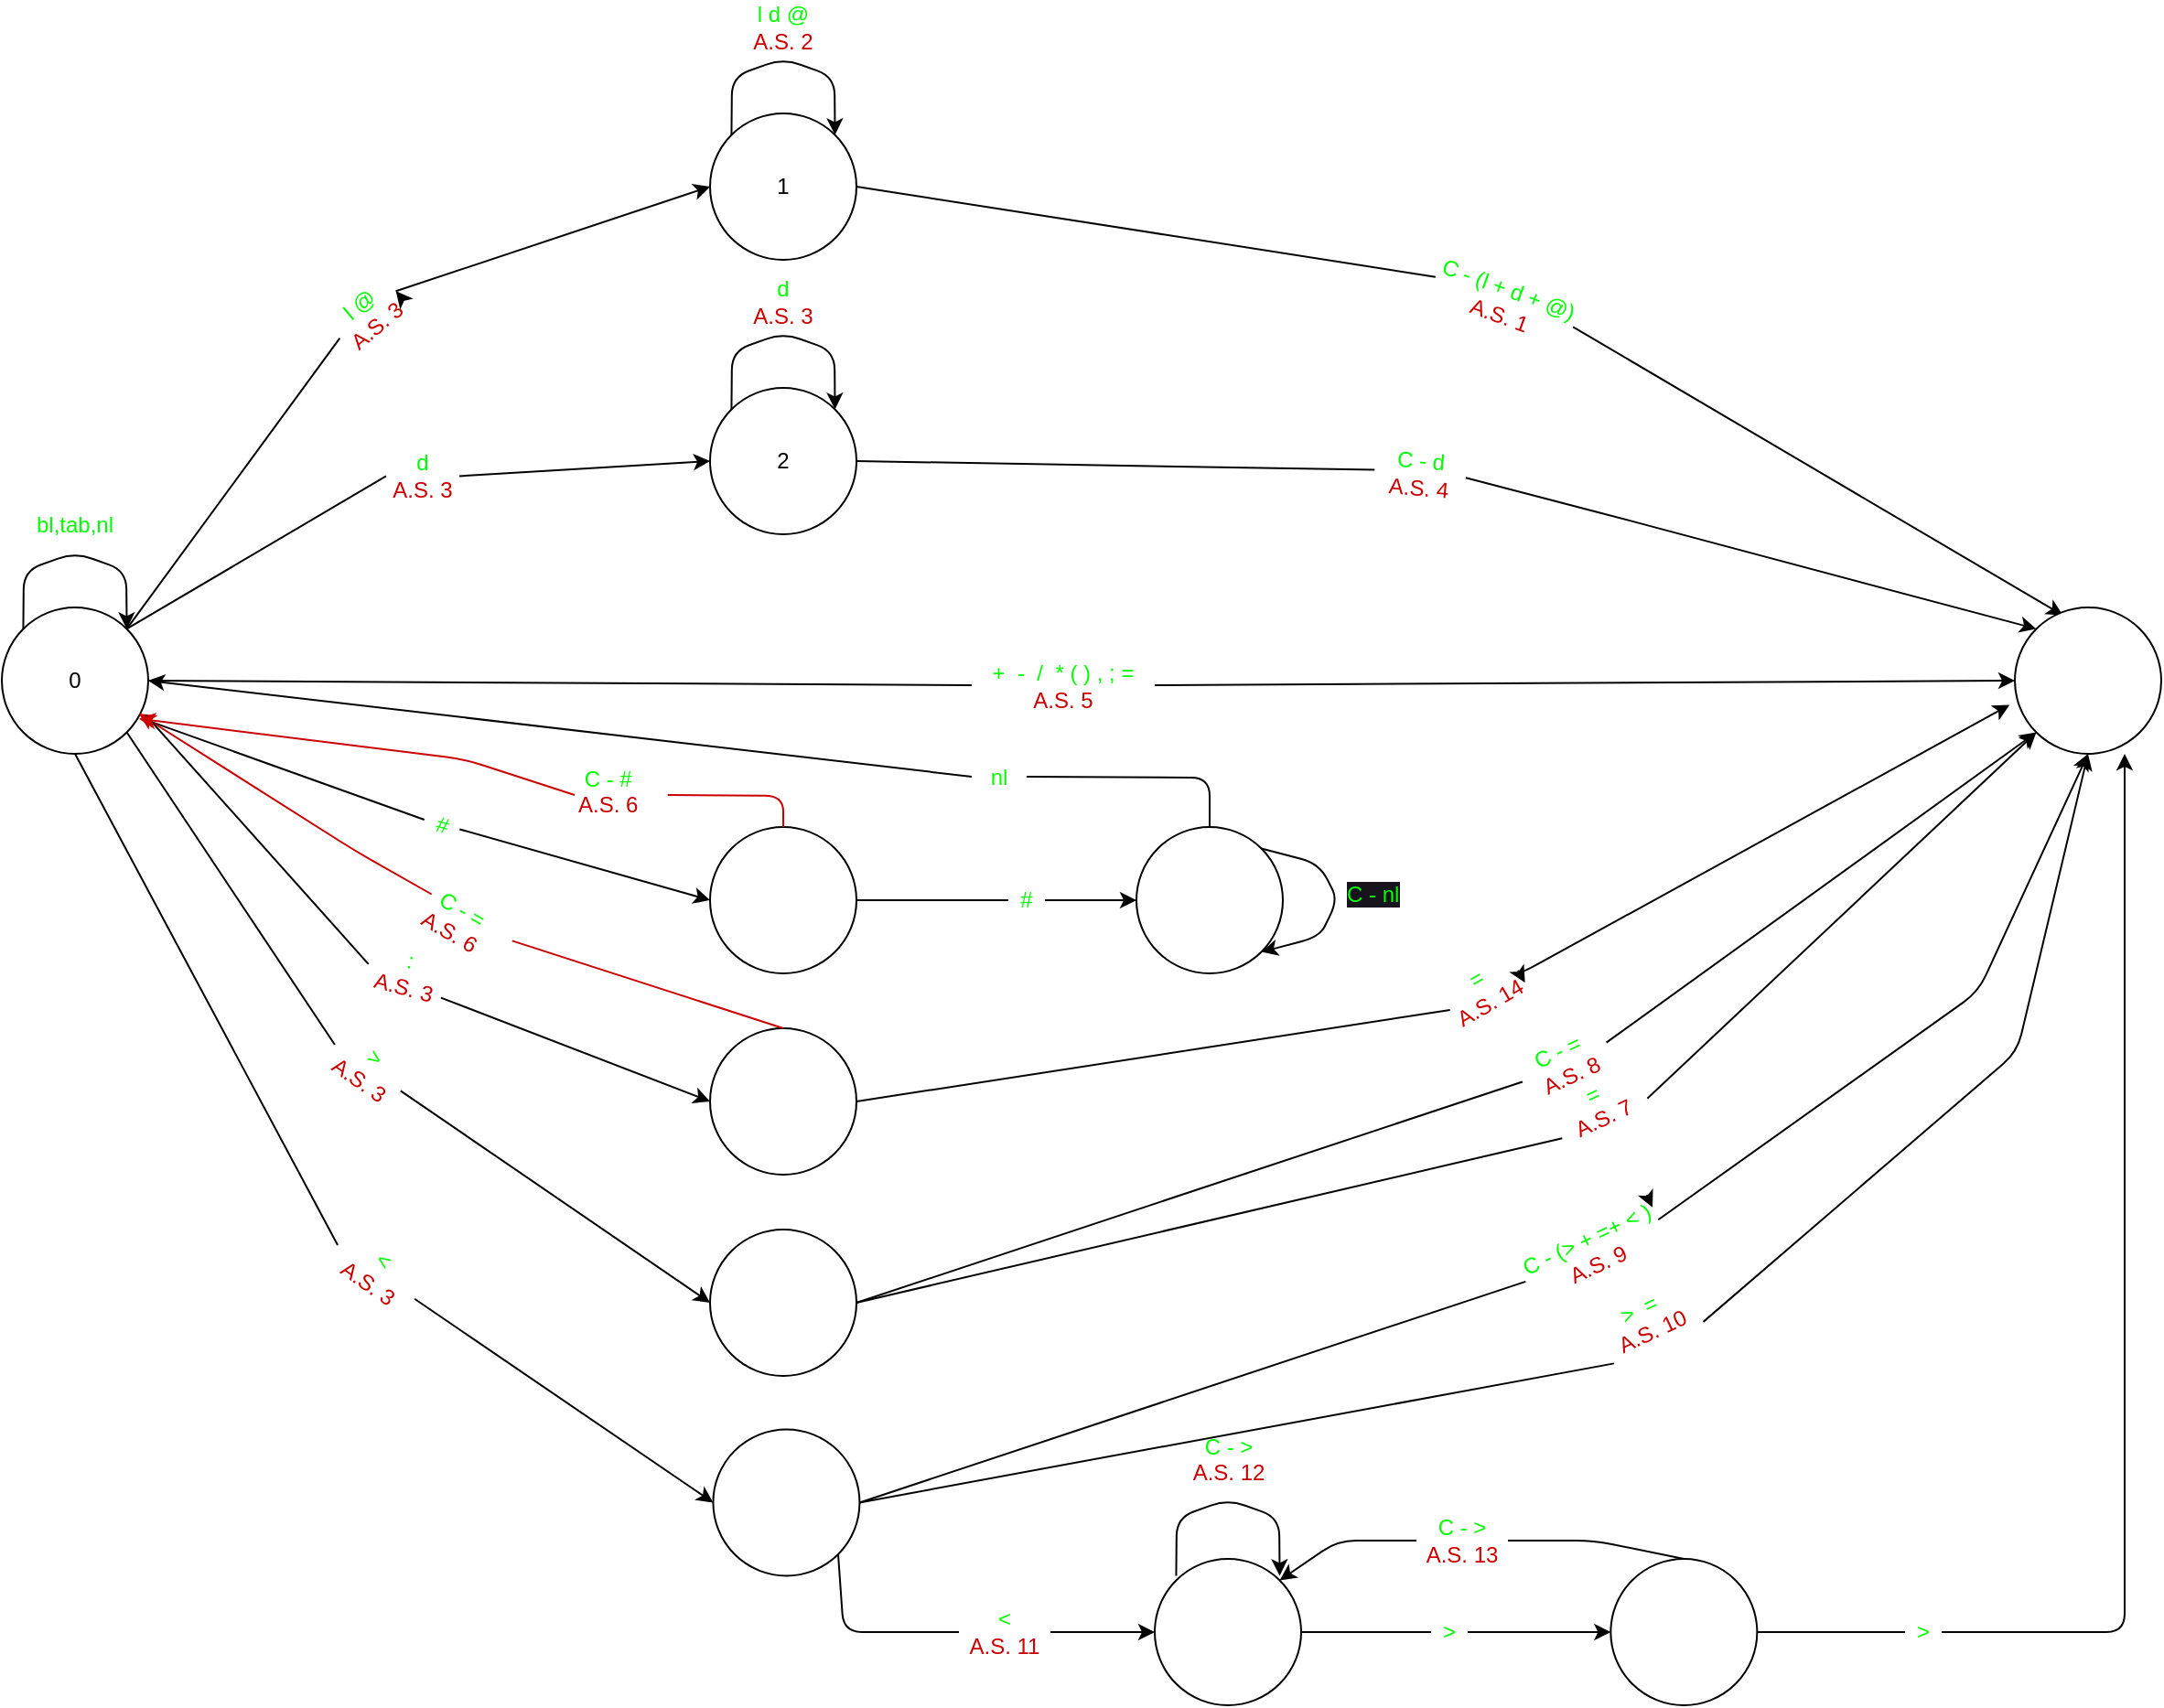 <mxfile>
    <diagram id="zJP9Rn_apFHwhB3t_4ZS" name="Page-1">
        <mxGraphModel dx="3006" dy="446" grid="0" gridSize="10" guides="1" tooltips="1" connect="1" arrows="1" fold="1" page="0" pageScale="1" pageWidth="827" pageHeight="1169" math="0" shadow="0">
            <root>
                <mxCell id="0"/>
                <mxCell id="1" parent="0"/>
                <mxCell id="36" style="edgeStyle=none;html=1;exitX=1;exitY=0.5;exitDx=0;exitDy=0;entryX=0;entryY=0.5;entryDx=0;entryDy=0;fontColor=#FFFFFF;startArrow=none;" parent="1" source="42" target="34" edge="1">
                    <mxGeometry relative="1" as="geometry"/>
                </mxCell>
                <mxCell id="51" style="edgeStyle=none;html=1;entryX=0;entryY=0.5;entryDx=0;entryDy=0;fontColor=#00FF00;startArrow=none;exitX=1;exitY=0.75;exitDx=0;exitDy=0;" parent="1" source="52" target="50" edge="1">
                    <mxGeometry relative="1" as="geometry">
                        <mxPoint x="-973" y="627" as="sourcePoint"/>
                    </mxGeometry>
                </mxCell>
                <mxCell id="59" style="edgeStyle=none;html=1;exitX=1;exitY=0.5;exitDx=0;exitDy=0;entryX=0;entryY=0.5;entryDx=0;entryDy=0;fontColor=#00FF00;startArrow=none;" parent="1" source="63" target="58" edge="1">
                    <mxGeometry relative="1" as="geometry">
                        <Array as="points"/>
                    </mxGeometry>
                </mxCell>
                <mxCell id="2" value="0" style="ellipse;whiteSpace=wrap;html=1;aspect=fixed;" parent="1" vertex="1">
                    <mxGeometry x="-1203" y="417" width="80" height="80" as="geometry"/>
                </mxCell>
                <mxCell id="3" value="" style="endArrow=classic;html=1;exitX=0;exitY=0;exitDx=0;exitDy=0;entryX=1;entryY=0;entryDx=0;entryDy=0;" parent="1" source="2" target="2" edge="1">
                    <mxGeometry width="50" height="50" relative="1" as="geometry">
                        <mxPoint x="-1183" y="487" as="sourcePoint"/>
                        <mxPoint x="-1133" y="437" as="targetPoint"/>
                        <Array as="points">
                            <mxPoint x="-1191" y="397"/>
                            <mxPoint x="-1163" y="387"/>
                            <mxPoint x="-1135" y="397"/>
                        </Array>
                    </mxGeometry>
                </mxCell>
                <mxCell id="4" value="&lt;font color=&quot;#00ff00&quot;&gt;bl,tab,nl&lt;/font&gt;" style="text;html=1;strokeColor=none;fillColor=none;align=center;verticalAlign=middle;whiteSpace=wrap;rounded=0;" parent="1" vertex="1">
                    <mxGeometry x="-1193" y="357" width="60" height="30" as="geometry"/>
                </mxCell>
                <mxCell id="5" value="" style="endArrow=classic;html=1;entryX=0;entryY=0.5;entryDx=0;entryDy=0;startArrow=none;exitX=1;exitY=0.5;exitDx=0;exitDy=0;" parent="1" source="15" target="6" edge="1">
                    <mxGeometry width="50" height="50" relative="1" as="geometry">
                        <mxPoint x="-1023" y="267" as="sourcePoint"/>
                        <mxPoint x="-773" y="187" as="targetPoint"/>
                    </mxGeometry>
                </mxCell>
                <mxCell id="28" style="edgeStyle=none;html=1;entryX=0.329;entryY=0.054;entryDx=0;entryDy=0;fontColor=#00FF00;startArrow=none;exitX=1;exitY=0.5;exitDx=0;exitDy=0;entryPerimeter=0;" parent="1" source="29" target="24" edge="1">
                    <mxGeometry relative="1" as="geometry">
                        <mxPoint x="-213" y="177" as="sourcePoint"/>
                        <Array as="points"/>
                    </mxGeometry>
                </mxCell>
                <mxCell id="6" value="1" style="ellipse;whiteSpace=wrap;html=1;aspect=fixed;" parent="1" vertex="1">
                    <mxGeometry x="-816" y="147" width="80" height="80" as="geometry"/>
                </mxCell>
                <mxCell id="7" value="" style="endArrow=classic;html=1;exitX=0;exitY=0;exitDx=0;exitDy=0;entryX=1;entryY=0;entryDx=0;entryDy=0;" parent="1" edge="1">
                    <mxGeometry width="50" height="50" relative="1" as="geometry">
                        <mxPoint x="-804.284" y="158.716" as="sourcePoint"/>
                        <mxPoint x="-747.716" y="158.716" as="targetPoint"/>
                        <Array as="points">
                            <mxPoint x="-804" y="127"/>
                            <mxPoint x="-776" y="117"/>
                            <mxPoint x="-748" y="127"/>
                        </Array>
                    </mxGeometry>
                </mxCell>
                <mxCell id="31" style="edgeStyle=none;html=1;entryX=0;entryY=0;entryDx=0;entryDy=0;fontColor=#00FF00;startArrow=none;exitX=1;exitY=0.5;exitDx=0;exitDy=0;" parent="1" source="32" target="24" edge="1">
                    <mxGeometry relative="1" as="geometry">
                        <mxPoint x="-293" y="327" as="sourcePoint"/>
                        <Array as="points">
                            <mxPoint x="-323" y="367"/>
                        </Array>
                    </mxGeometry>
                </mxCell>
                <mxCell id="11" value="2" style="ellipse;whiteSpace=wrap;html=1;aspect=fixed;" parent="1" vertex="1">
                    <mxGeometry x="-816" y="297" width="80" height="80" as="geometry"/>
                </mxCell>
                <mxCell id="12" value="" style="endArrow=classic;html=1;exitX=0;exitY=0;exitDx=0;exitDy=0;entryX=1;entryY=0;entryDx=0;entryDy=0;" parent="1" edge="1">
                    <mxGeometry width="50" height="50" relative="1" as="geometry">
                        <mxPoint x="-804.284" y="308.716" as="sourcePoint"/>
                        <mxPoint x="-747.716" y="308.716" as="targetPoint"/>
                        <Array as="points">
                            <mxPoint x="-804" y="277"/>
                            <mxPoint x="-776" y="267"/>
                            <mxPoint x="-748" y="277"/>
                        </Array>
                    </mxGeometry>
                </mxCell>
                <mxCell id="13" value="&lt;font color=&quot;#00ff00&quot;&gt;d&lt;br&gt;&lt;/font&gt;&lt;span style=&quot;color: rgb(204, 0, 0);&quot;&gt;A.S. 3&lt;/span&gt;&lt;font color=&quot;#00ff00&quot;&gt;&lt;br&gt;&lt;/font&gt;" style="text;html=1;strokeColor=none;fillColor=none;align=center;verticalAlign=middle;whiteSpace=wrap;rounded=0;" parent="1" vertex="1">
                    <mxGeometry x="-806" y="240" width="60" height="20" as="geometry"/>
                </mxCell>
                <mxCell id="17" value="" style="endArrow=none;html=1;exitX=1;exitY=0;exitDx=0;exitDy=0;entryX=0;entryY=0.5;entryDx=0;entryDy=0;" parent="1" source="2" target="15" edge="1">
                    <mxGeometry width="50" height="50" relative="1" as="geometry">
                        <mxPoint x="-1123" y="457" as="sourcePoint"/>
                        <mxPoint x="-816.0" y="177" as="targetPoint"/>
                    </mxGeometry>
                </mxCell>
                <mxCell id="15" value="&lt;font color=&quot;#00ff00&quot;&gt;l @&lt;/font&gt;&lt;br&gt;A.S. 3" style="text;html=1;strokeColor=none;fillColor=none;align=center;verticalAlign=middle;whiteSpace=wrap;rounded=0;fontColor=#CC0000;rotation=-40;" parent="1" vertex="1">
                    <mxGeometry x="-1023" y="247" width="40" height="20" as="geometry"/>
                </mxCell>
                <mxCell id="18" value="" style="endArrow=classic;html=1;entryX=0;entryY=0.5;entryDx=0;entryDy=0;startArrow=none;exitX=1;exitY=0.5;exitDx=0;exitDy=0;" parent="1" source="20" target="11" edge="1">
                    <mxGeometry width="50" height="50" relative="1" as="geometry">
                        <mxPoint x="-973" y="390.7" as="sourcePoint"/>
                        <mxPoint x="-766.0" y="187.13" as="targetPoint"/>
                    </mxGeometry>
                </mxCell>
                <mxCell id="19" value="" style="endArrow=none;html=1;exitX=1;exitY=0;exitDx=0;exitDy=0;entryX=0;entryY=0.5;entryDx=0;entryDy=0;" parent="1" source="2" target="20" edge="1">
                    <mxGeometry width="50" height="50" relative="1" as="geometry">
                        <mxPoint x="-1073" y="297.13" as="sourcePoint"/>
                        <mxPoint x="-766.0" y="300.7" as="targetPoint"/>
                    </mxGeometry>
                </mxCell>
                <mxCell id="20" value="&lt;font color=&quot;#00ff00&quot;&gt;d&lt;/font&gt;&lt;br&gt;A.S. 3" style="text;html=1;strokeColor=none;fillColor=none;align=center;verticalAlign=middle;whiteSpace=wrap;rounded=0;fontColor=#CC0000;rotation=0;" parent="1" vertex="1">
                    <mxGeometry x="-993" y="333.43" width="40" height="23.57" as="geometry"/>
                </mxCell>
                <mxCell id="22" value="&lt;font color=&quot;#00ff00&quot;&gt;l d @&lt;br&gt;&lt;/font&gt;&lt;span style=&quot;color: rgb(204, 0, 0);&quot;&gt;A.S. 2&lt;/span&gt;&lt;font color=&quot;#00ff00&quot;&gt;&lt;br&gt;&lt;/font&gt;" style="text;html=1;strokeColor=none;fillColor=none;align=center;verticalAlign=middle;whiteSpace=wrap;rounded=0;" parent="1" vertex="1">
                    <mxGeometry x="-806" y="90" width="60" height="20" as="geometry"/>
                </mxCell>
                <mxCell id="24" value="F" style="ellipse;whiteSpace=wrap;html=1;aspect=fixed;fontColor=#FFFFFF;" parent="1" vertex="1">
                    <mxGeometry x="-103" y="417" width="80" height="80" as="geometry"/>
                </mxCell>
                <mxCell id="25" value="" style="endArrow=classic;html=1;fontColor=#FFFFFF;exitX=1;exitY=0.5;exitDx=0;exitDy=0;entryX=0;entryY=0.5;entryDx=0;entryDy=0;startArrow=none;" parent="1" source="26" target="24" edge="1">
                    <mxGeometry width="50" height="50" relative="1" as="geometry">
                        <mxPoint x="-673" y="467" as="sourcePoint"/>
                        <mxPoint x="-623" y="417" as="targetPoint"/>
                    </mxGeometry>
                </mxCell>
                <mxCell id="27" value="" style="endArrow=none;html=1;fontColor=#FFFFFF;exitX=1;exitY=0.5;exitDx=0;exitDy=0;entryX=0;entryY=0.5;entryDx=0;entryDy=0;" parent="1" source="2" target="26" edge="1">
                    <mxGeometry width="50" height="50" relative="1" as="geometry">
                        <mxPoint x="-1123" y="457" as="sourcePoint"/>
                        <mxPoint x="-103" y="457" as="targetPoint"/>
                    </mxGeometry>
                </mxCell>
                <mxCell id="26" value="&lt;font color=&quot;#00ff00&quot;&gt;+&amp;nbsp;&lt;/font&gt;&amp;nbsp;&lt;font color=&quot;#00ff00&quot;&gt;-&amp;nbsp;&lt;/font&gt;&amp;nbsp;&lt;font color=&quot;#00ff00&quot;&gt;/&amp;nbsp;&lt;/font&gt;&amp;nbsp;&lt;font color=&quot;#00ff00&quot;&gt;*&lt;/font&gt;&lt;font color=&quot;#00ff00&quot;&gt;&amp;nbsp;( ) , ; =&lt;br&gt;&lt;/font&gt;&lt;span style=&quot;color: rgb(204, 0, 0);&quot;&gt;A.S. 5&lt;/span&gt;&lt;font color=&quot;#00ff00&quot;&gt;&lt;br&gt;&lt;/font&gt;" style="text;html=1;strokeColor=none;fillColor=none;align=center;verticalAlign=middle;whiteSpace=wrap;rounded=0;fontColor=#FFFFFF;" parent="1" vertex="1">
                    <mxGeometry x="-673" y="447" width="100" height="25" as="geometry"/>
                </mxCell>
                <mxCell id="30" value="" style="edgeStyle=none;html=1;exitX=1;exitY=0.5;exitDx=0;exitDy=0;entryX=0;entryY=0.5;entryDx=0;entryDy=0;fontColor=#00FF00;endArrow=none;" parent="1" source="6" target="29" edge="1">
                    <mxGeometry relative="1" as="geometry">
                        <mxPoint x="-736.0" y="177" as="sourcePoint"/>
                        <mxPoint x="-91.284" y="428.716" as="targetPoint"/>
                        <Array as="points"/>
                    </mxGeometry>
                </mxCell>
                <mxCell id="29" value="&lt;font color=&quot;#00ff00&quot;&gt;C - (l + d + @)&lt;/font&gt;&lt;br&gt;A.S. 1" style="text;html=1;strokeColor=none;fillColor=none;align=center;verticalAlign=middle;whiteSpace=wrap;rounded=0;fontColor=#CC0000;rotation=20;" parent="1" vertex="1">
                    <mxGeometry x="-422.0" y="240" width="80" height="20" as="geometry"/>
                </mxCell>
                <mxCell id="33" value="" style="edgeStyle=none;html=1;exitX=1;exitY=0.5;exitDx=0;exitDy=0;entryX=0;entryY=0.5;entryDx=0;entryDy=0;fontColor=#00FF00;endArrow=none;" parent="1" source="11" target="32" edge="1">
                    <mxGeometry relative="1" as="geometry">
                        <mxPoint x="-736.0" y="337" as="sourcePoint"/>
                        <mxPoint x="-91.284" y="428.716" as="targetPoint"/>
                        <Array as="points"/>
                    </mxGeometry>
                </mxCell>
                <mxCell id="32" value="&lt;font color=&quot;#00ff00&quot;&gt;C - d&lt;/font&gt;&lt;br&gt;A.S. 4" style="text;html=1;strokeColor=none;fillColor=none;align=center;verticalAlign=middle;whiteSpace=wrap;rounded=0;fontColor=#CC0000;rotation=5;" parent="1" vertex="1">
                    <mxGeometry x="-452.94" y="333.91" width="50" height="20.09" as="geometry"/>
                </mxCell>
                <mxCell id="37" style="edgeStyle=none;html=1;exitX=1;exitY=0.5;exitDx=0;exitDy=0;entryX=0;entryY=0.5;entryDx=0;entryDy=0;fontColor=#FFFFFF;startArrow=none;" parent="1" source="44" target="35" edge="1">
                    <mxGeometry relative="1" as="geometry"/>
                </mxCell>
                <mxCell id="34" value="&lt;font color=&quot;#ffffff&quot;&gt;3&lt;/font&gt;" style="ellipse;whiteSpace=wrap;html=1;aspect=fixed;fontColor=#00FF00;" parent="1" vertex="1">
                    <mxGeometry x="-816" y="537" width="80" height="80" as="geometry"/>
                </mxCell>
                <mxCell id="38" style="edgeStyle=none;html=1;exitX=0;exitY=0.5;exitDx=0;exitDy=0;entryX=1;entryY=0.5;entryDx=0;entryDy=0;fontColor=#FFFFFF;startArrow=none;" parent="1" source="39" target="2" edge="1">
                    <mxGeometry relative="1" as="geometry">
                        <Array as="points"/>
                    </mxGeometry>
                </mxCell>
                <mxCell id="35" value="&lt;font color=&quot;#ffffff&quot;&gt;4&lt;/font&gt;" style="ellipse;whiteSpace=wrap;html=1;aspect=fixed;fontColor=#00FF00;" parent="1" vertex="1">
                    <mxGeometry x="-583" y="537" width="80" height="80" as="geometry"/>
                </mxCell>
                <mxCell id="41" value="" style="edgeStyle=none;html=1;exitX=0.5;exitY=0;exitDx=0;exitDy=0;fontColor=#FFFFFF;endArrow=none;entryX=1;entryY=0.5;entryDx=0;entryDy=0;" parent="1" source="35" target="39" edge="1">
                    <mxGeometry relative="1" as="geometry">
                        <mxPoint x="-503.0" y="577" as="sourcePoint"/>
                        <mxPoint x="-593" y="527" as="targetPoint"/>
                        <Array as="points">
                            <mxPoint x="-543" y="510"/>
                        </Array>
                    </mxGeometry>
                </mxCell>
                <mxCell id="39" value="&lt;font color=&quot;#00ff00&quot;&gt;nl&lt;/font&gt;" style="text;html=1;strokeColor=none;fillColor=none;align=center;verticalAlign=middle;whiteSpace=wrap;rounded=0;fontColor=#FFFFFF;" parent="1" vertex="1">
                    <mxGeometry x="-673" y="497" width="30" height="25" as="geometry"/>
                </mxCell>
                <mxCell id="43" value="" style="edgeStyle=none;html=1;entryX=0;entryY=0.5;entryDx=0;entryDy=0;fontColor=#FFFFFF;endArrow=none;exitX=0.961;exitY=0.76;exitDx=0;exitDy=0;exitPerimeter=0;" parent="1" source="2" target="42" edge="1">
                    <mxGeometry relative="1" as="geometry">
                        <mxPoint x="-1135" y="485" as="sourcePoint"/>
                        <mxPoint x="-783.0" y="577" as="targetPoint"/>
                    </mxGeometry>
                </mxCell>
                <mxCell id="42" value="&lt;font color=&quot;#00ff00&quot;&gt;#&lt;/font&gt;" style="text;html=1;strokeColor=none;fillColor=none;align=center;verticalAlign=middle;whiteSpace=wrap;rounded=0;fontColor=#FFFFFF;rotation=15;" parent="1" vertex="1">
                    <mxGeometry x="-972.49" y="518.12" width="20" height="35" as="geometry"/>
                </mxCell>
                <mxCell id="45" value="" style="edgeStyle=none;html=1;exitX=1;exitY=0.5;exitDx=0;exitDy=0;entryX=0;entryY=0.5;entryDx=0;entryDy=0;fontColor=#FFFFFF;endArrow=none;" parent="1" source="34" target="44" edge="1">
                    <mxGeometry relative="1" as="geometry">
                        <mxPoint x="-703.0" y="577" as="sourcePoint"/>
                        <mxPoint x="-583.0" y="577" as="targetPoint"/>
                    </mxGeometry>
                </mxCell>
                <mxCell id="44" value="&lt;font color=&quot;#00ff00&quot;&gt;#&lt;/font&gt;" style="text;html=1;strokeColor=none;fillColor=none;align=center;verticalAlign=middle;whiteSpace=wrap;rounded=0;fontColor=#FFFFFF;rotation=0;" parent="1" vertex="1">
                    <mxGeometry x="-653" y="559.5" width="20" height="35" as="geometry"/>
                </mxCell>
                <mxCell id="48" style="edgeStyle=none;html=1;exitX=1;exitY=0;exitDx=0;exitDy=0;entryX=1;entryY=1;entryDx=0;entryDy=0;fontColor=#FFFFFF;" parent="1" source="35" target="35" edge="1">
                    <mxGeometry relative="1" as="geometry">
                        <Array as="points">
                            <mxPoint x="-483" y="557"/>
                            <mxPoint x="-473" y="577"/>
                            <mxPoint x="-483" y="597"/>
                        </Array>
                    </mxGeometry>
                </mxCell>
                <mxCell id="54" style="edgeStyle=none;html=1;entryX=-0.036;entryY=0.666;entryDx=0;entryDy=0;fontColor=#00FF00;startArrow=none;exitX=1;exitY=0.5;exitDx=0;exitDy=0;entryPerimeter=0;" parent="1" source="56" target="24" edge="1">
                    <mxGeometry relative="1" as="geometry">
                        <mxPoint x="-363" y="647" as="sourcePoint"/>
                        <Array as="points">
                            <mxPoint x="-373" y="617"/>
                        </Array>
                    </mxGeometry>
                </mxCell>
                <mxCell id="97" style="edgeStyle=none;html=1;exitX=0;exitY=0.5;exitDx=0;exitDy=0;stroke=#FF0000;;strokeColor=#CC0000;startArrow=none;entryX=0.937;entryY=0.726;entryDx=0;entryDy=0;entryPerimeter=0;" parent="1" source="99" target="2" edge="1">
                    <mxGeometry relative="1" as="geometry">
                        <mxPoint x="-1080" y="510" as="targetPoint"/>
                        <Array as="points">
                            <mxPoint x="-1010" y="550"/>
                        </Array>
                    </mxGeometry>
                </mxCell>
                <mxCell id="50" value="&lt;span style=&quot;color: rgb(255, 255, 255);&quot;&gt;5&lt;/span&gt;" style="ellipse;whiteSpace=wrap;html=1;aspect=fixed;fontColor=#00FF00;" parent="1" vertex="1">
                    <mxGeometry x="-816" y="647" width="80" height="80" as="geometry"/>
                </mxCell>
                <mxCell id="53" value="" style="edgeStyle=none;html=1;exitX=0.984;exitY=0.737;exitDx=0;exitDy=0;fontColor=#00FF00;endArrow=none;entryX=0;entryY=0.5;entryDx=0;entryDy=0;exitPerimeter=0;" parent="1" source="2" target="52" edge="1">
                    <mxGeometry relative="1" as="geometry">
                        <mxPoint x="-1134.716" y="485.284" as="sourcePoint"/>
                        <mxPoint x="-1003" y="607" as="targetPoint"/>
                    </mxGeometry>
                </mxCell>
                <mxCell id="52" value="&lt;font color=&quot;#00ff00&quot;&gt;:&lt;br&gt;&lt;/font&gt;&lt;span style=&quot;color: rgb(204, 0, 0);&quot;&gt;A.S. 3&lt;/span&gt;&lt;font color=&quot;#00ff00&quot;&gt;&lt;br&gt;&lt;/font&gt;" style="text;html=1;strokeColor=none;fillColor=none;align=center;verticalAlign=middle;whiteSpace=wrap;rounded=0;fontColor=#FFFFFF;rotation=15;" parent="1" vertex="1">
                    <mxGeometry x="-1003.39" y="602.48" width="43" height="30" as="geometry"/>
                </mxCell>
                <mxCell id="55" style="edgeStyle=none;html=1;exitX=0.5;exitY=0;exitDx=0;exitDy=0;entryX=0.5;entryY=0;entryDx=0;entryDy=0;fontColor=#00FF00;" parent="1" source="52" target="52" edge="1">
                    <mxGeometry relative="1" as="geometry"/>
                </mxCell>
                <mxCell id="57" value="" style="edgeStyle=none;html=1;exitX=1;exitY=0.5;exitDx=0;exitDy=0;entryX=0;entryY=0.5;entryDx=0;entryDy=0;fontColor=#00FF00;endArrow=none;" parent="1" source="50" target="56" edge="1">
                    <mxGeometry relative="1" as="geometry">
                        <mxPoint x="-736" y="727" as="sourcePoint"/>
                        <mxPoint x="-91.284" y="485.284" as="targetPoint"/>
                        <Array as="points"/>
                    </mxGeometry>
                </mxCell>
                <mxCell id="56" value="&lt;font color=&quot;#00ff00&quot;&gt;=&lt;br&gt;&lt;/font&gt;&lt;span style=&quot;color: rgb(204, 0, 0);&quot;&gt;A.S. 14&lt;/span&gt;&lt;font color=&quot;#00ff00&quot;&gt;&lt;br&gt;&lt;/font&gt;" style="text;html=1;strokeColor=none;fillColor=none;align=center;verticalAlign=middle;whiteSpace=wrap;rounded=0;fontColor=#FFFFFF;rotation=-30;" parent="1" vertex="1">
                    <mxGeometry x="-414.54" y="611.25" width="43" height="30" as="geometry"/>
                </mxCell>
                <mxCell id="60" style="edgeStyle=none;html=1;entryX=0;entryY=1;entryDx=0;entryDy=0;fontColor=#00FF00;startArrow=none;exitX=1;exitY=0.5;exitDx=0;exitDy=0;" parent="1" source="61" target="24" edge="1">
                    <mxGeometry relative="1" as="geometry">
                        <mxPoint x="-303" y="637" as="sourcePoint"/>
                        <Array as="points"/>
                    </mxGeometry>
                </mxCell>
                <mxCell id="58" value="&lt;span style=&quot;color: rgb(255, 255, 255);&quot;&gt;6&lt;/span&gt;" style="ellipse;whiteSpace=wrap;html=1;aspect=fixed;fontColor=#00FF00;" parent="1" vertex="1">
                    <mxGeometry x="-816" y="757" width="80" height="80" as="geometry"/>
                </mxCell>
                <mxCell id="62" value="" style="edgeStyle=none;html=1;exitX=1;exitY=0.5;exitDx=0;exitDy=0;entryX=0;entryY=0.5;entryDx=0;entryDy=0;fontColor=#00FF00;endArrow=none;" parent="1" source="58" target="61" edge="1">
                    <mxGeometry relative="1" as="geometry">
                        <mxPoint x="-736" y="797" as="sourcePoint"/>
                        <mxPoint x="-63" y="497" as="targetPoint"/>
                        <Array as="points"/>
                    </mxGeometry>
                </mxCell>
                <mxCell id="61" value="&lt;font color=&quot;#00ff00&quot;&gt;C - =&amp;nbsp;&lt;br&gt;&lt;/font&gt;&lt;span style=&quot;color: rgb(204, 0, 0);&quot;&gt;A.S. 8&lt;/span&gt;&lt;font color=&quot;#00ff00&quot;&gt;&lt;br&gt;&lt;/font&gt;" style="text;html=1;strokeColor=none;fillColor=none;align=center;verticalAlign=middle;whiteSpace=wrap;rounded=0;fontColor=#FFFFFF;rotation=-25;" parent="1" vertex="1">
                    <mxGeometry x="-374.43" y="650.53" width="50.6" height="30" as="geometry"/>
                </mxCell>
                <mxCell id="64" value="" style="edgeStyle=none;html=1;exitX=1;exitY=1;exitDx=0;exitDy=0;entryX=0;entryY=0.5;entryDx=0;entryDy=0;fontColor=#00FF00;endArrow=none;" parent="1" source="2" target="63" edge="1">
                    <mxGeometry relative="1" as="geometry">
                        <mxPoint x="-1134.716" y="485.284" as="sourcePoint"/>
                        <mxPoint x="-816" y="797" as="targetPoint"/>
                        <Array as="points"/>
                    </mxGeometry>
                </mxCell>
                <mxCell id="63" value="&lt;font color=&quot;#00ff00&quot;&gt;&amp;gt;&lt;br&gt;&lt;/font&gt;&lt;span style=&quot;color: rgb(204, 0, 0);&quot;&gt;A.S. 3&lt;/span&gt;&lt;font color=&quot;#00ff00&quot;&gt;&lt;br&gt;&lt;/font&gt;" style="text;html=1;strokeColor=none;fillColor=none;align=center;verticalAlign=middle;whiteSpace=wrap;rounded=0;fontColor=#FFFFFF;rotation=35;" parent="1" vertex="1">
                    <mxGeometry x="-1025" y="656.89" width="43.86" height="23.43" as="geometry"/>
                </mxCell>
                <mxCell id="65" style="edgeStyle=none;html=1;exitX=1;exitY=0.5;exitDx=0;exitDy=0;entryX=0;entryY=0.5;entryDx=0;entryDy=0;fontColor=#00FF00;startArrow=none;" parent="1" source="71" target="67" edge="1">
                    <mxGeometry relative="1" as="geometry">
                        <Array as="points"/>
                    </mxGeometry>
                </mxCell>
                <mxCell id="66" style="edgeStyle=none;html=1;entryX=0.5;entryY=1;entryDx=0;entryDy=0;fontColor=#00FF00;startArrow=none;exitX=1;exitY=0.5;exitDx=0;exitDy=0;" parent="1" source="69" target="24" edge="1">
                    <mxGeometry relative="1" as="geometry">
                        <mxPoint x="-301.28" y="746.22" as="sourcePoint"/>
                        <mxPoint x="-61.28" y="606.22" as="targetPoint"/>
                        <Array as="points">
                            <mxPoint x="-123" y="627"/>
                        </Array>
                    </mxGeometry>
                </mxCell>
                <mxCell id="80" style="edgeStyle=none;html=1;exitX=1;exitY=0.5;exitDx=0;exitDy=0;entryX=0;entryY=0.5;entryDx=0;entryDy=0;fontColor=#FFFFFF;startArrow=none;" parent="1" source="81" target="78" edge="1">
                    <mxGeometry relative="1" as="geometry">
                        <Array as="points"/>
                    </mxGeometry>
                </mxCell>
                <mxCell id="67" value="&lt;span style=&quot;color: rgb(255, 255, 255);&quot;&gt;7&lt;/span&gt;" style="ellipse;whiteSpace=wrap;html=1;aspect=fixed;fontColor=#00FF00;" parent="1" vertex="1">
                    <mxGeometry x="-814.28" y="866.22" width="80" height="80" as="geometry"/>
                </mxCell>
                <mxCell id="68" value="" style="edgeStyle=none;html=1;exitX=1;exitY=0.5;exitDx=0;exitDy=0;entryX=0;entryY=0.5;entryDx=0;entryDy=0;fontColor=#00FF00;endArrow=none;" parent="1" source="67" target="69" edge="1">
                    <mxGeometry relative="1" as="geometry">
                        <mxPoint x="-734.28" y="906.22" as="sourcePoint"/>
                        <mxPoint x="-61.28" y="606.22" as="targetPoint"/>
                        <Array as="points"/>
                    </mxGeometry>
                </mxCell>
                <mxCell id="69" value="&lt;font color=&quot;#00ff00&quot;&gt;C - (&amp;gt; + =+ &amp;lt; )&lt;br&gt;&lt;/font&gt;&lt;span style=&quot;color: rgb(204, 0, 0);&quot;&gt;A.S. 9&lt;/span&gt;&lt;font color=&quot;#00ff00&quot;&gt;&lt;br&gt;&lt;/font&gt;" style="text;html=1;strokeColor=none;fillColor=none;align=center;verticalAlign=middle;whiteSpace=wrap;rounded=0;fontColor=#FFFFFF;rotation=-25;" parent="1" vertex="1">
                    <mxGeometry x="-374.09" y="753.54" width="80" height="30" as="geometry"/>
                </mxCell>
                <mxCell id="70" value="" style="edgeStyle=none;html=1;exitX=0.5;exitY=1;exitDx=0;exitDy=0;entryX=0;entryY=0.5;entryDx=0;entryDy=0;fontColor=#00FF00;endArrow=none;" parent="1" source="2" target="71" edge="1">
                    <mxGeometry relative="1" as="geometry">
                        <mxPoint x="-1132.996" y="594.504" as="sourcePoint"/>
                        <mxPoint x="-814.28" y="906.22" as="targetPoint"/>
                        <Array as="points"/>
                    </mxGeometry>
                </mxCell>
                <mxCell id="71" value="&lt;font color=&quot;#00ff00&quot;&gt;&amp;lt;&lt;br&gt;&lt;/font&gt;&lt;span style=&quot;color: rgb(204, 0, 0);&quot;&gt;A.S. 3&lt;/span&gt;&lt;font color=&quot;#00ff00&quot;&gt;&lt;br&gt;&lt;/font&gt;" style="text;html=1;strokeColor=none;fillColor=none;align=center;verticalAlign=middle;whiteSpace=wrap;rounded=0;fontColor=#FFFFFF;rotation=35;" parent="1" vertex="1">
                    <mxGeometry x="-1024.11" y="765.19" width="51.28" height="30" as="geometry"/>
                </mxCell>
                <mxCell id="72" style="edgeStyle=none;html=1;entryX=0;entryY=1;entryDx=0;entryDy=0;fontColor=#00FF00;startArrow=none;exitX=1;exitY=0.5;exitDx=0;exitDy=0;" parent="1" source="74" target="24" edge="1">
                    <mxGeometry relative="1" as="geometry">
                        <mxPoint x="-281.28" y="667.86" as="sourcePoint"/>
                        <mxPoint x="-41.28" y="527.86" as="targetPoint"/>
                        <Array as="points"/>
                    </mxGeometry>
                </mxCell>
                <mxCell id="73" value="" style="edgeStyle=none;html=1;exitX=1;exitY=0.5;exitDx=0;exitDy=0;entryX=0;entryY=0.5;entryDx=0;entryDy=0;fontColor=#00FF00;endArrow=none;" parent="1" source="58" target="74" edge="1">
                    <mxGeometry relative="1" as="geometry">
                        <mxPoint x="-735.996" y="846.144" as="sourcePoint"/>
                        <mxPoint x="-41.28" y="527.86" as="targetPoint"/>
                        <Array as="points"/>
                    </mxGeometry>
                </mxCell>
                <mxCell id="74" value="&lt;font color=&quot;#00ff00&quot;&gt;=&lt;br&gt;&lt;/font&gt;&lt;span style=&quot;color: rgb(204, 0, 0);&quot;&gt;A.S. 7&lt;br&gt;&lt;/span&gt;&lt;font color=&quot;#00ff00&quot;&gt;&lt;br&gt;&lt;/font&gt;" style="text;html=1;strokeColor=none;fillColor=none;align=center;verticalAlign=middle;whiteSpace=wrap;rounded=0;fontColor=#FFFFFF;rotation=-25;" parent="1" vertex="1">
                    <mxGeometry x="-352.75" y="681.24" width="51.33" height="30" as="geometry"/>
                </mxCell>
                <mxCell id="75" style="edgeStyle=none;html=1;entryX=0.5;entryY=1;entryDx=0;entryDy=0;fontColor=#00FF00;startArrow=none;exitX=1;exitY=0.5;exitDx=0;exitDy=0;" parent="1" source="77" target="24" edge="1">
                    <mxGeometry relative="1" as="geometry">
                        <mxPoint x="-280" y="779.06" as="sourcePoint"/>
                        <mxPoint x="-13.436" y="518.124" as="targetPoint"/>
                        <Array as="points">
                            <mxPoint x="-101.72" y="659.84"/>
                        </Array>
                    </mxGeometry>
                </mxCell>
                <mxCell id="76" value="" style="edgeStyle=none;html=1;exitX=1;exitY=0.5;exitDx=0;exitDy=0;entryX=0;entryY=0.5;entryDx=0;entryDy=0;fontColor=#00FF00;endArrow=none;" parent="1" source="67" target="77" edge="1">
                    <mxGeometry relative="1" as="geometry">
                        <mxPoint x="-713.0" y="939.06" as="sourcePoint"/>
                        <mxPoint x="-40" y="639.06" as="targetPoint"/>
                        <Array as="points"/>
                    </mxGeometry>
                </mxCell>
                <mxCell id="77" value="&lt;font color=&quot;#00ff00&quot;&gt;&amp;gt;&amp;nbsp; =&amp;nbsp;&lt;br&gt;&lt;/font&gt;&lt;span style=&quot;color: rgb(204, 0, 0);&quot;&gt;A.S. 10&lt;br&gt;&lt;br&gt;&lt;/span&gt;&lt;font color=&quot;#00ff00&quot;&gt;&lt;br&gt;&lt;/font&gt;" style="text;html=1;strokeColor=none;fillColor=none;align=center;verticalAlign=middle;whiteSpace=wrap;rounded=0;fontColor=#FFFFFF;rotation=-25;" parent="1" vertex="1">
                    <mxGeometry x="-324.54" y="803.81" width="53.83" height="30" as="geometry"/>
                </mxCell>
                <mxCell id="83" style="edgeStyle=none;html=1;exitX=1;exitY=0.5;exitDx=0;exitDy=0;entryX=0;entryY=0.5;entryDx=0;entryDy=0;fontColor=#FFFFFF;startArrow=none;" parent="1" source="84" target="79" edge="1">
                    <mxGeometry relative="1" as="geometry"/>
                </mxCell>
                <mxCell id="78" value="&lt;font color=&quot;#ffffff&quot;&gt;8&lt;/font&gt;" style="ellipse;whiteSpace=wrap;html=1;aspect=fixed;fontColor=#00FF00;" parent="1" vertex="1">
                    <mxGeometry x="-573" y="937" width="80" height="80" as="geometry"/>
                </mxCell>
                <mxCell id="90" style="edgeStyle=none;html=1;exitX=0;exitY=0.5;exitDx=0;exitDy=0;entryX=1;entryY=0;entryDx=0;entryDy=0;fontColor=#FFFFFF;startArrow=none;" parent="1" source="91" target="78" edge="1">
                    <mxGeometry relative="1" as="geometry">
                        <Array as="points">
                            <mxPoint x="-473" y="927"/>
                        </Array>
                    </mxGeometry>
                </mxCell>
                <mxCell id="93" style="edgeStyle=none;html=1;exitX=1;exitY=0.5;exitDx=0;exitDy=0;fontColor=#FFFFFF;startArrow=none;" parent="1" source="94" edge="1">
                    <mxGeometry relative="1" as="geometry">
                        <mxPoint x="-43" y="497" as="targetPoint"/>
                        <Array as="points">
                            <mxPoint x="-43" y="977"/>
                        </Array>
                    </mxGeometry>
                </mxCell>
                <mxCell id="79" value="&lt;font color=&quot;#ffffff&quot;&gt;9&lt;/font&gt;" style="ellipse;whiteSpace=wrap;html=1;aspect=fixed;fontColor=#00FF00;" parent="1" vertex="1">
                    <mxGeometry x="-323.83" y="937" width="80" height="80" as="geometry"/>
                </mxCell>
                <mxCell id="82" value="" style="edgeStyle=none;html=1;exitX=1;exitY=1;exitDx=0;exitDy=0;entryX=0;entryY=0.5;entryDx=0;entryDy=0;fontColor=#FFFFFF;endArrow=none;" parent="1" source="67" target="81" edge="1">
                    <mxGeometry relative="1" as="geometry">
                        <mxPoint x="-745.996" y="934.504" as="sourcePoint"/>
                        <mxPoint x="-573" y="977" as="targetPoint"/>
                        <Array as="points">
                            <mxPoint x="-743" y="977"/>
                        </Array>
                    </mxGeometry>
                </mxCell>
                <mxCell id="81" value="&lt;font color=&quot;#00ff00&quot;&gt;&amp;lt;&lt;br&gt;&lt;/font&gt;&lt;span style=&quot;color: rgb(204, 0, 0);&quot;&gt;A.S. 11&lt;/span&gt;&lt;font color=&quot;#00ff00&quot;&gt;&lt;br&gt;&lt;/font&gt;" style="text;html=1;strokeColor=none;fillColor=none;align=center;verticalAlign=middle;whiteSpace=wrap;rounded=0;fontColor=#FFFFFF;rotation=0;" parent="1" vertex="1">
                    <mxGeometry x="-680" y="962" width="50" height="30" as="geometry"/>
                </mxCell>
                <mxCell id="85" value="" style="edgeStyle=none;html=1;exitX=1;exitY=0.5;exitDx=0;exitDy=0;entryX=0;entryY=0.5;entryDx=0;entryDy=0;fontColor=#FFFFFF;endArrow=none;" parent="1" source="78" target="84" edge="1">
                    <mxGeometry relative="1" as="geometry">
                        <mxPoint x="-493" y="977" as="sourcePoint"/>
                        <mxPoint x="-323.83" y="977" as="targetPoint"/>
                    </mxGeometry>
                </mxCell>
                <mxCell id="84" value="&lt;font color=&quot;#00ff00&quot;&gt;&amp;gt;&lt;/font&gt;" style="text;html=1;strokeColor=none;fillColor=none;align=center;verticalAlign=middle;whiteSpace=wrap;rounded=0;fontColor=#FFFFFF;rotation=0;" parent="1" vertex="1">
                    <mxGeometry x="-422" y="962" width="20" height="30" as="geometry"/>
                </mxCell>
                <mxCell id="88" value="" style="endArrow=classic;html=1;exitX=0;exitY=0;exitDx=0;exitDy=0;entryX=1;entryY=0;entryDx=0;entryDy=0;" parent="1" edge="1">
                    <mxGeometry width="50" height="50" relative="1" as="geometry">
                        <mxPoint x="-561.284" y="946.216" as="sourcePoint"/>
                        <mxPoint x="-504.716" y="946.216" as="targetPoint"/>
                        <Array as="points">
                            <mxPoint x="-561" y="914.5"/>
                            <mxPoint x="-533" y="904.5"/>
                            <mxPoint x="-505" y="914.5"/>
                        </Array>
                    </mxGeometry>
                </mxCell>
                <mxCell id="89" value="&lt;font color=&quot;#00ff00&quot;&gt;C - &amp;gt;&lt;br&gt;&lt;/font&gt;&lt;span style=&quot;color: rgb(204, 0, 0);&quot;&gt;A.S. 12&lt;br&gt;&lt;/span&gt;&lt;font color=&quot;#00ff00&quot;&gt;&lt;br&gt;&lt;/font&gt;" style="text;html=1;strokeColor=none;fillColor=none;align=center;verticalAlign=middle;whiteSpace=wrap;rounded=0;" parent="1" vertex="1">
                    <mxGeometry x="-554.5" y="880" width="43" height="20" as="geometry"/>
                </mxCell>
                <mxCell id="92" value="" style="edgeStyle=none;html=1;exitX=0.5;exitY=0;exitDx=0;exitDy=0;entryX=1;entryY=0.5;entryDx=0;entryDy=0;fontColor=#FFFFFF;endArrow=none;" parent="1" source="79" target="91" edge="1">
                    <mxGeometry relative="1" as="geometry">
                        <mxPoint x="-283.83" y="937" as="sourcePoint"/>
                        <mxPoint x="-504.716" y="948.716" as="targetPoint"/>
                        <Array as="points">
                            <mxPoint x="-333" y="927"/>
                        </Array>
                    </mxGeometry>
                </mxCell>
                <mxCell id="91" value="&lt;font color=&quot;#00ff00&quot;&gt;C - &amp;gt;&lt;br&gt;&lt;/font&gt;&lt;span style=&quot;color: rgb(204, 0, 0);&quot;&gt;A.S. 13&lt;/span&gt;&lt;font color=&quot;#00ff00&quot;&gt;&lt;br&gt;&lt;/font&gt;" style="text;html=1;strokeColor=none;fillColor=none;align=center;verticalAlign=middle;whiteSpace=wrap;rounded=0;" parent="1" vertex="1">
                    <mxGeometry x="-430" y="917" width="50" height="20" as="geometry"/>
                </mxCell>
                <mxCell id="95" value="" style="edgeStyle=none;html=1;exitX=1;exitY=0.5;exitDx=0;exitDy=0;fontColor=#FFFFFF;endArrow=none;" parent="1" source="79" target="94" edge="1">
                    <mxGeometry relative="1" as="geometry">
                        <mxPoint x="-243.83" y="977" as="sourcePoint"/>
                        <mxPoint x="-43" y="497" as="targetPoint"/>
                        <Array as="points"/>
                    </mxGeometry>
                </mxCell>
                <mxCell id="94" value="&lt;font color=&quot;#00ff00&quot;&gt;&amp;gt;&lt;/font&gt;" style="text;html=1;strokeColor=none;fillColor=none;align=center;verticalAlign=middle;whiteSpace=wrap;rounded=0;fontColor=#FFFFFF;rotation=0;" parent="1" vertex="1">
                    <mxGeometry x="-163" y="962" width="20" height="30" as="geometry"/>
                </mxCell>
                <mxCell id="100" value="" style="edgeStyle=none;html=1;exitX=0.5;exitY=0;exitDx=0;exitDy=0;stroke=#FF0000;;strokeColor=#CC0000;entryX=1;entryY=0.5;entryDx=0;entryDy=0;endArrow=none;" parent="1" source="50" target="99" edge="1">
                    <mxGeometry relative="1" as="geometry">
                        <mxPoint x="-776" y="647" as="sourcePoint"/>
                        <mxPoint x="-1125.24" y="481.64" as="targetPoint"/>
                        <Array as="points"/>
                    </mxGeometry>
                </mxCell>
                <mxCell id="99" value="&lt;div style=&quot;text-align: center;&quot;&gt;&lt;span style=&quot;background-color: initial;&quot;&gt;&lt;font color=&quot;#00ff00&quot;&gt;C - =&lt;/font&gt;&lt;/span&gt;&lt;/div&gt;&lt;div style=&quot;text-align: center;&quot;&gt;&lt;span style=&quot;color: rgb(204, 0, 0);&quot;&gt;A.S. 6&lt;/span&gt;&lt;span style=&quot;background-color: initial;&quot;&gt;&lt;font color=&quot;#00ff00&quot;&gt;&lt;br&gt;&lt;/font&gt;&lt;/span&gt;&lt;/div&gt;&lt;div style=&quot;text-align: center;&quot;&gt;&lt;span style=&quot;color: rgb(204, 0, 0);&quot;&gt;&lt;br&gt;&lt;/span&gt;&lt;/div&gt;" style="text;whiteSpace=wrap;html=1;rotation=30;" parent="1" vertex="1">
                    <mxGeometry x="-971.56" y="571.46" width="50.84" height="30" as="geometry"/>
                </mxCell>
                <mxCell id="101" style="edgeStyle=none;html=1;exitX=0;exitY=0.75;exitDx=0;exitDy=0;stroke=#FF0000;;strokeColor=#CC0000;startArrow=none;entryX=0.937;entryY=0.761;entryDx=0;entryDy=0;entryPerimeter=0;" parent="1" source="103" target="2" edge="1">
                    <mxGeometry relative="1" as="geometry">
                        <mxPoint x="-1080" y="480" as="targetPoint"/>
                        <Array as="points">
                            <mxPoint x="-950" y="500"/>
                        </Array>
                    </mxGeometry>
                </mxCell>
                <mxCell id="102" value="" style="edgeStyle=none;html=1;exitX=0.5;exitY=0;exitDx=0;exitDy=0;stroke=#FF0000;;strokeColor=#CC0000;entryX=1;entryY=0.75;entryDx=0;entryDy=0;endArrow=none;" parent="1" source="34" target="103" edge="1">
                    <mxGeometry relative="1" as="geometry">
                        <mxPoint x="-771.52" y="537" as="sourcePoint"/>
                        <mxPoint x="-1120.76" y="371.64" as="targetPoint"/>
                        <Array as="points">
                            <mxPoint x="-776" y="520"/>
                        </Array>
                    </mxGeometry>
                </mxCell>
                <mxCell id="103" value="&lt;div style=&quot;text-align: center;&quot;&gt;&lt;span style=&quot;background-color: initial;&quot;&gt;&lt;font color=&quot;#00ff00&quot;&gt;C - #&lt;/font&gt;&lt;/span&gt;&lt;/div&gt;&lt;div style=&quot;text-align: center;&quot;&gt;&lt;span style=&quot;color: rgb(204, 0, 0);&quot;&gt;A.S. 6&lt;/span&gt;&lt;span style=&quot;background-color: initial;&quot;&gt;&lt;font color=&quot;#00ff00&quot;&gt;&lt;br&gt;&lt;/font&gt;&lt;/span&gt;&lt;/div&gt;" style="text;whiteSpace=wrap;html=1;rotation=0;" parent="1" vertex="1">
                    <mxGeometry x="-890.0" y="497.0" width="50.84" height="30" as="geometry"/>
                </mxCell>
                <mxCell id="105" value="&lt;span style=&quot;color: rgb(0, 255, 0); font-family: Helvetica; font-size: 12px; font-style: normal; font-variant-ligatures: normal; font-variant-caps: normal; font-weight: 400; letter-spacing: normal; orphans: 2; text-align: center; text-indent: 0px; text-transform: none; widows: 2; word-spacing: 0px; -webkit-text-stroke-width: 0px; background-color: rgb(24, 20, 29); text-decoration-thickness: initial; text-decoration-style: initial; text-decoration-color: initial; float: none; display: inline !important;&quot;&gt;C - nl&lt;/span&gt;" style="text;whiteSpace=wrap;html=1;" parent="1" vertex="1">
                    <mxGeometry x="-470" y="559.5" width="40" height="40" as="geometry"/>
                </mxCell>
                <mxCell id="106" style="edgeStyle=none;html=1;exitX=1;exitY=0.5;exitDx=0;exitDy=0;entryX=1;entryY=0.75;entryDx=0;entryDy=0;" parent="1" source="56" target="56" edge="1">
                    <mxGeometry relative="1" as="geometry"/>
                </mxCell>
                <mxCell id="107" style="edgeStyle=none;html=1;exitX=1;exitY=0;exitDx=0;exitDy=0;entryX=1;entryY=0.25;entryDx=0;entryDy=0;" parent="1" source="69" target="69" edge="1">
                    <mxGeometry relative="1" as="geometry"/>
                </mxCell>
                <mxCell id="108" style="edgeStyle=none;html=1;exitX=1;exitY=0.75;exitDx=0;exitDy=0;entryX=1;entryY=0.5;entryDx=0;entryDy=0;" parent="1" source="15" target="15" edge="1">
                    <mxGeometry relative="1" as="geometry"/>
                </mxCell>
            </root>
        </mxGraphModel>
    </diagram>
</mxfile>